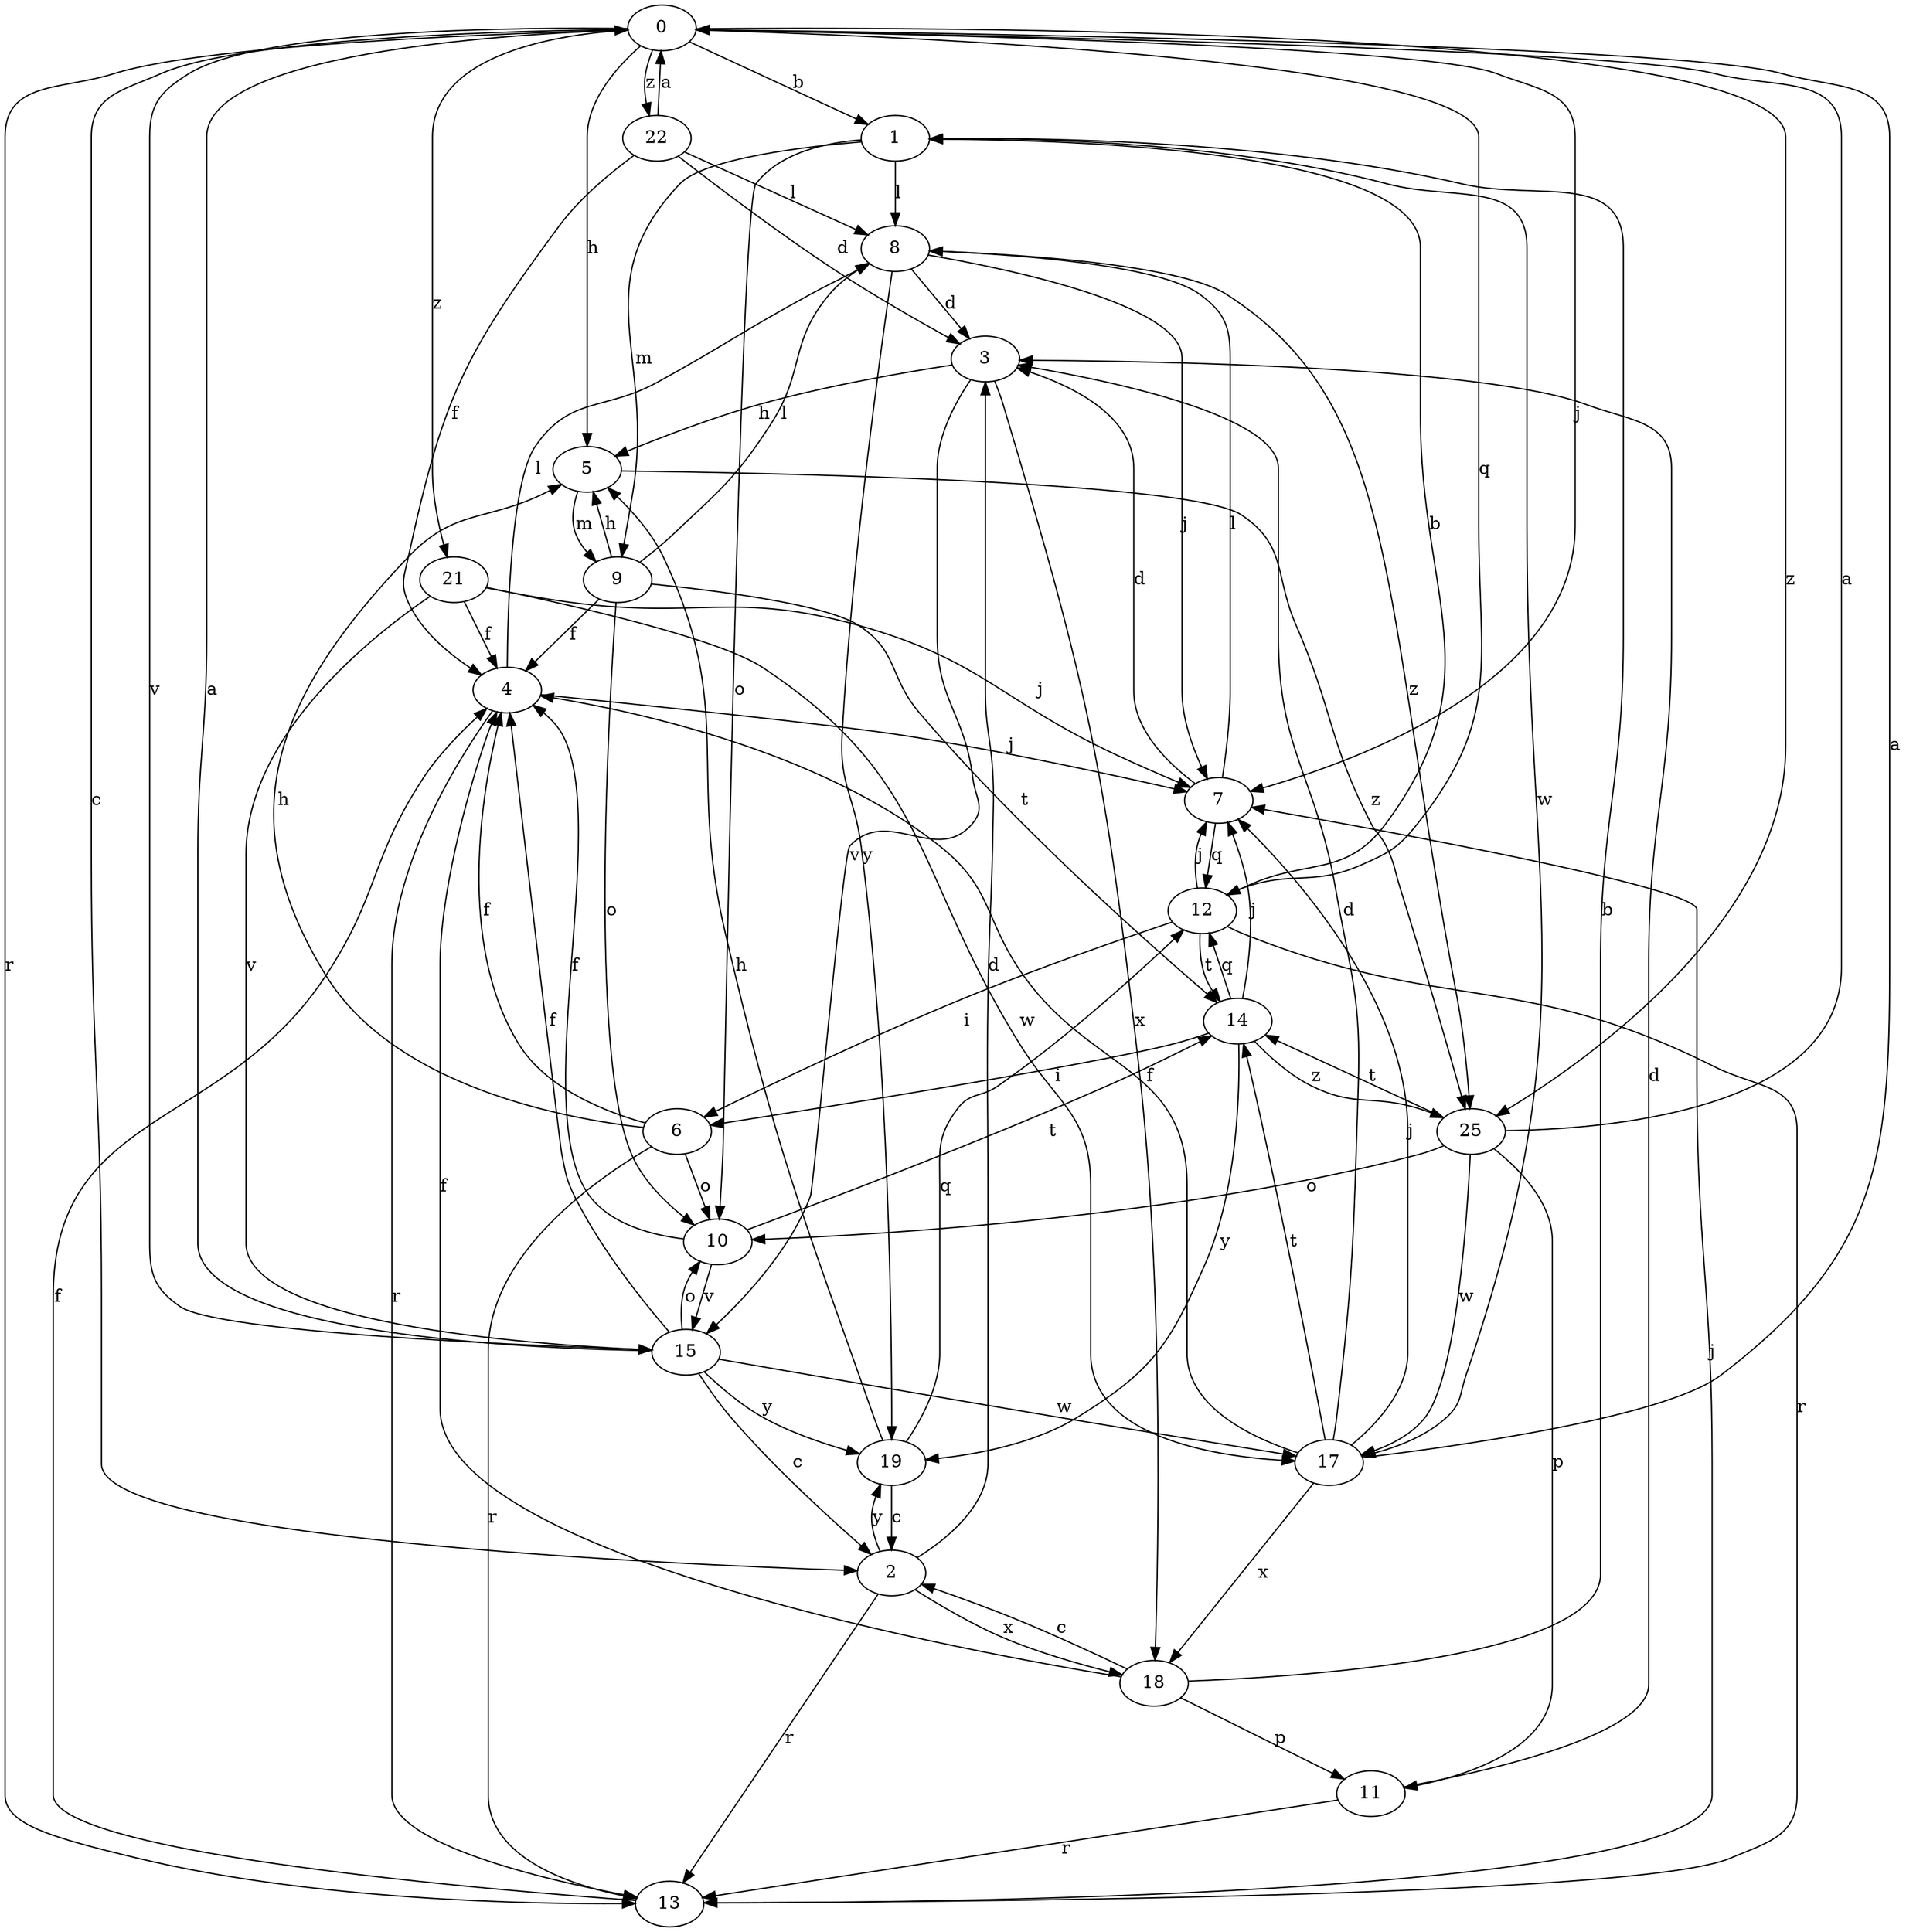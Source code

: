 strict digraph  {
0;
1;
2;
3;
4;
5;
6;
7;
8;
9;
10;
11;
12;
13;
14;
15;
17;
18;
19;
21;
22;
25;
0 -> 1  [label=b];
0 -> 2  [label=c];
0 -> 5  [label=h];
0 -> 7  [label=j];
0 -> 12  [label=q];
0 -> 13  [label=r];
0 -> 15  [label=v];
0 -> 21  [label=z];
0 -> 22  [label=z];
0 -> 25  [label=z];
1 -> 8  [label=l];
1 -> 9  [label=m];
1 -> 10  [label=o];
1 -> 17  [label=w];
2 -> 3  [label=d];
2 -> 13  [label=r];
2 -> 18  [label=x];
2 -> 19  [label=y];
3 -> 5  [label=h];
3 -> 15  [label=v];
3 -> 18  [label=x];
4 -> 7  [label=j];
4 -> 8  [label=l];
4 -> 13  [label=r];
5 -> 9  [label=m];
5 -> 25  [label=z];
6 -> 4  [label=f];
6 -> 5  [label=h];
6 -> 10  [label=o];
6 -> 13  [label=r];
7 -> 3  [label=d];
7 -> 8  [label=l];
7 -> 12  [label=q];
8 -> 3  [label=d];
8 -> 7  [label=j];
8 -> 19  [label=y];
8 -> 25  [label=z];
9 -> 4  [label=f];
9 -> 5  [label=h];
9 -> 8  [label=l];
9 -> 10  [label=o];
9 -> 14  [label=t];
10 -> 4  [label=f];
10 -> 14  [label=t];
10 -> 15  [label=v];
11 -> 3  [label=d];
11 -> 13  [label=r];
12 -> 1  [label=b];
12 -> 6  [label=i];
12 -> 7  [label=j];
12 -> 13  [label=r];
12 -> 14  [label=t];
13 -> 4  [label=f];
13 -> 7  [label=j];
14 -> 6  [label=i];
14 -> 7  [label=j];
14 -> 12  [label=q];
14 -> 19  [label=y];
14 -> 25  [label=z];
15 -> 0  [label=a];
15 -> 2  [label=c];
15 -> 4  [label=f];
15 -> 10  [label=o];
15 -> 17  [label=w];
15 -> 19  [label=y];
17 -> 0  [label=a];
17 -> 3  [label=d];
17 -> 4  [label=f];
17 -> 7  [label=j];
17 -> 14  [label=t];
17 -> 18  [label=x];
18 -> 1  [label=b];
18 -> 2  [label=c];
18 -> 4  [label=f];
18 -> 11  [label=p];
19 -> 2  [label=c];
19 -> 5  [label=h];
19 -> 12  [label=q];
21 -> 4  [label=f];
21 -> 7  [label=j];
21 -> 15  [label=v];
21 -> 17  [label=w];
22 -> 0  [label=a];
22 -> 3  [label=d];
22 -> 4  [label=f];
22 -> 8  [label=l];
25 -> 0  [label=a];
25 -> 10  [label=o];
25 -> 11  [label=p];
25 -> 14  [label=t];
25 -> 17  [label=w];
}
